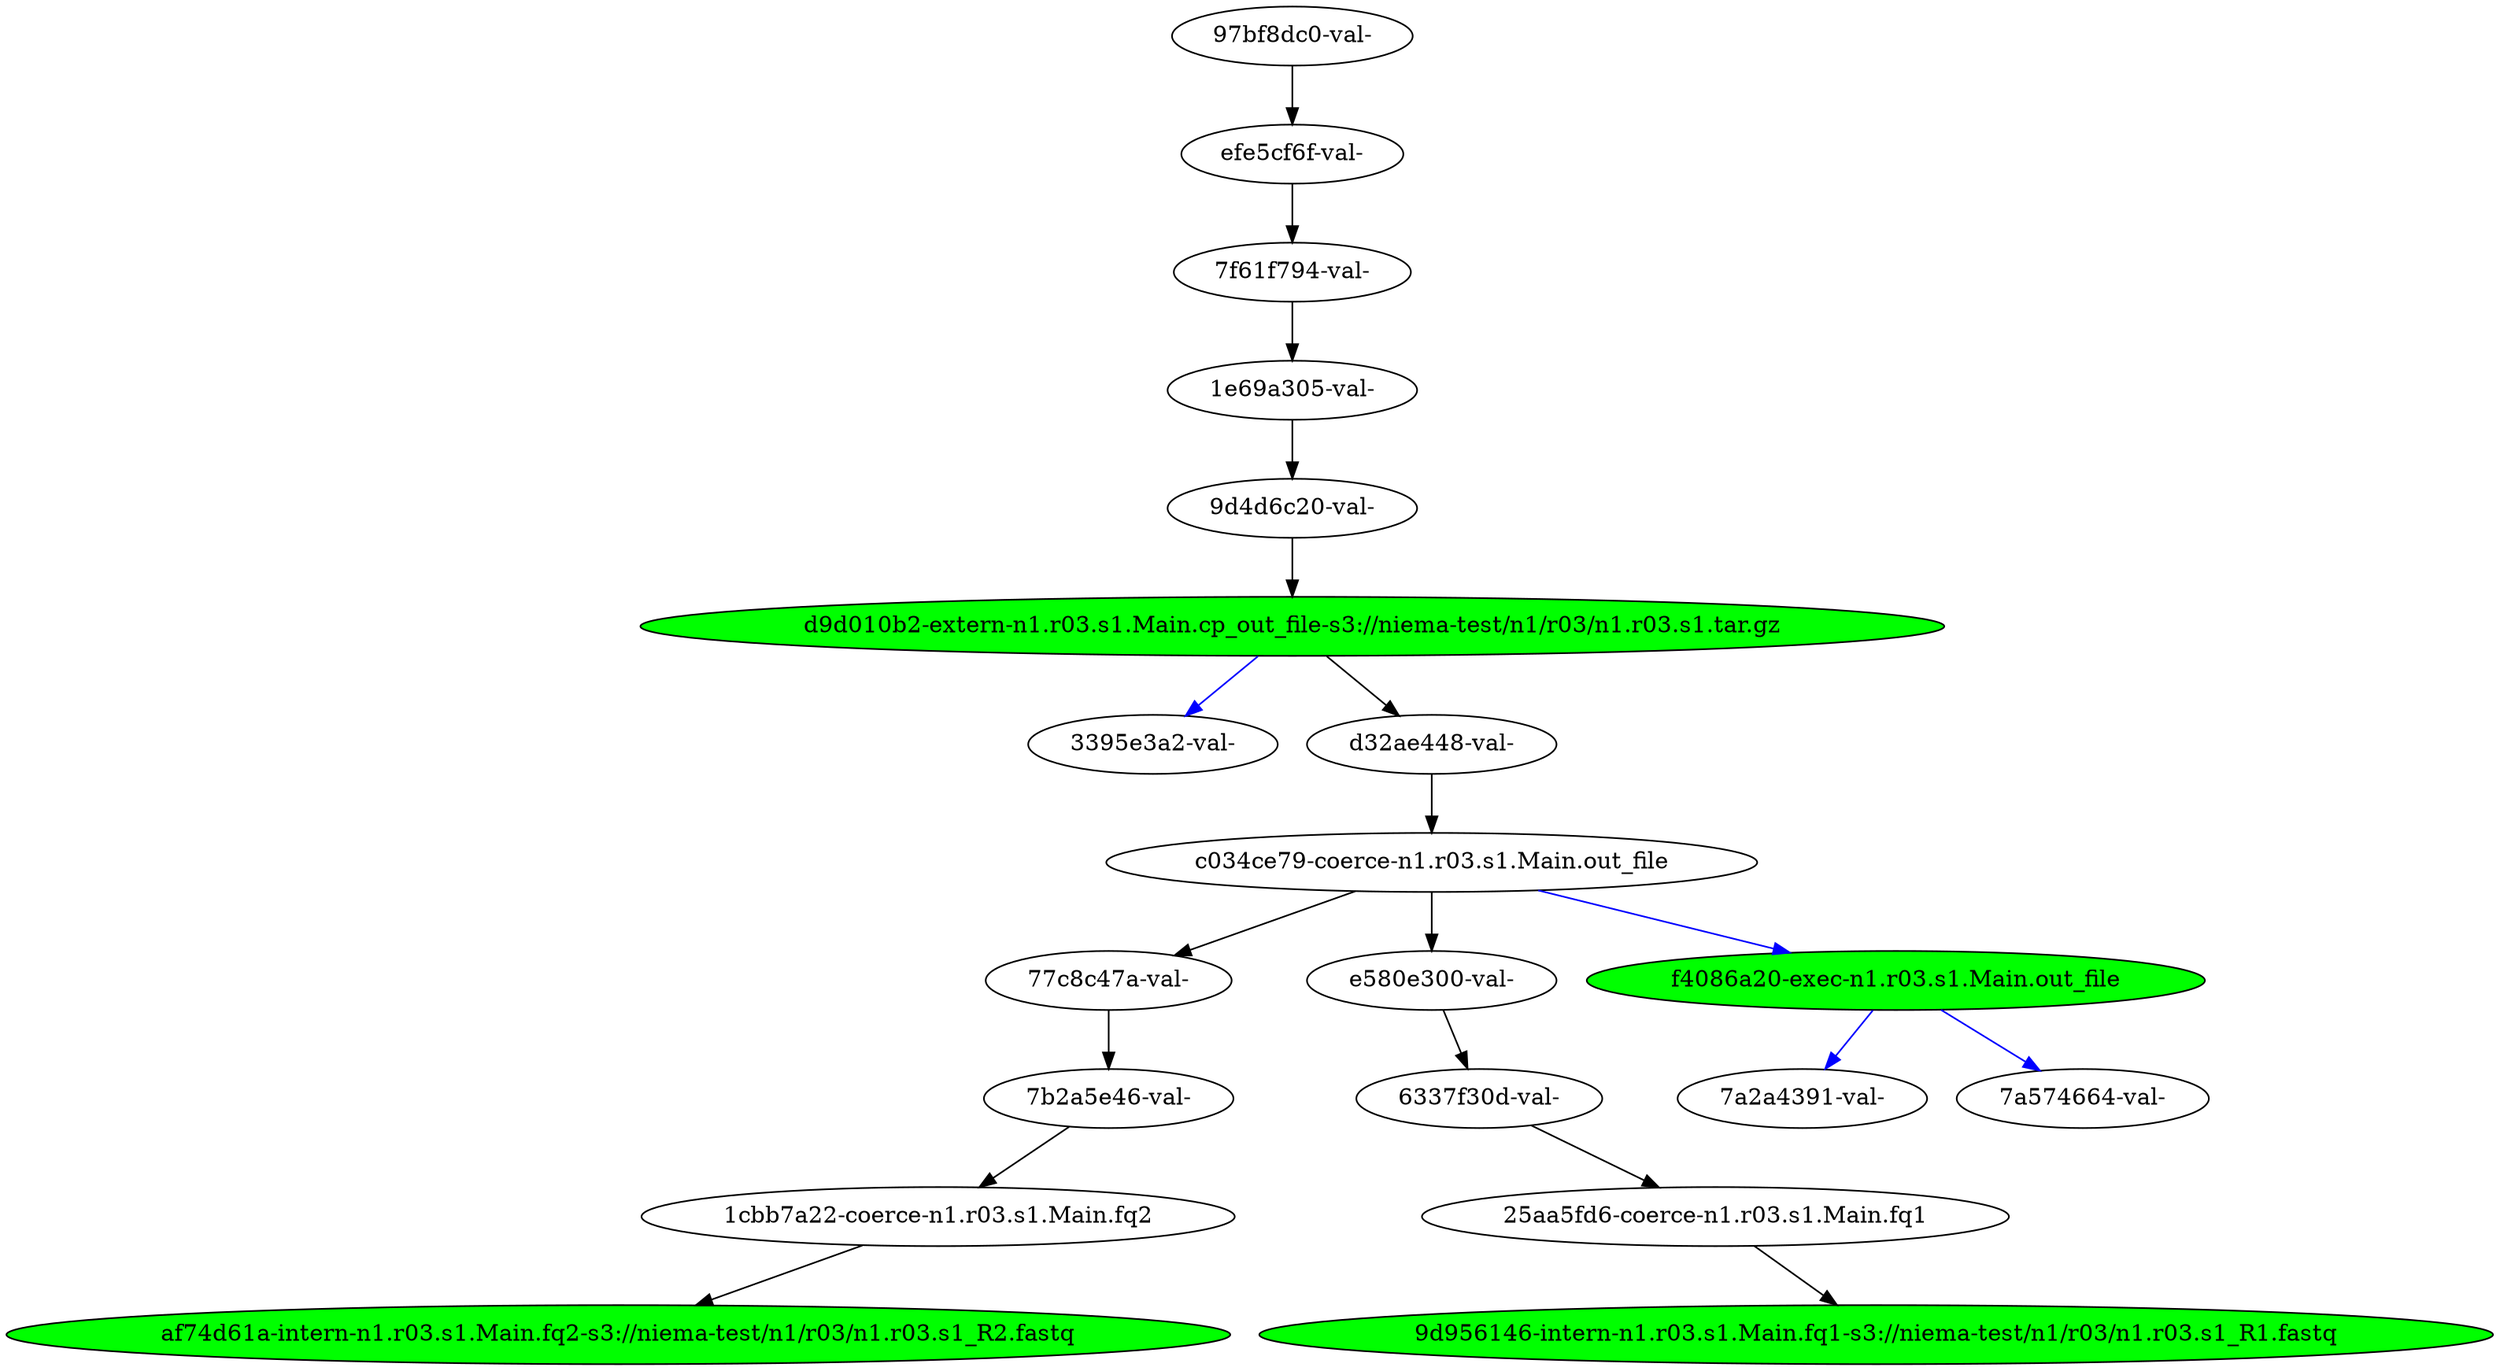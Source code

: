 strict digraph "reflow flowgraph sha256:9a659cf038d78aae3b0baef431bf0e86a55aaa01b4d09084ddd610eff769d572" {
// Node definitions.
"1cbb7a22-coerce-n1.r03.s1.Main.fq2";
"1e69a305-val-";
"25aa5fd6-coerce-n1.r03.s1.Main.fq1";
"3395e3a2-val-";
"6337f30d-val-";
"77c8c47a-val-";
"7a2a4391-val-";
"7a574664-val-";
"7b2a5e46-val-";
"7f61f794-val-";
"97bf8dc0-val-";
"9d4d6c20-val-";
"9d956146-intern-n1.r03.s1.Main.fq1-s3://niema-test/n1/r03/n1.r03.s1_R1.fastq" [
fillcolor=green
style=filled
];
"af74d61a-intern-n1.r03.s1.Main.fq2-s3://niema-test/n1/r03/n1.r03.s1_R2.fastq" [
fillcolor=green
style=filled
];
"c034ce79-coerce-n1.r03.s1.Main.out_file";
"d32ae448-val-";
"d9d010b2-extern-n1.r03.s1.Main.cp_out_file-s3://niema-test/n1/r03/n1.r03.s1.tar.gz" [
fillcolor=green
style=filled
];
"e580e300-val-";
"efe5cf6f-val-";
"f4086a20-exec-n1.r03.s1.Main.out_file" [
fillcolor=green
style=filled
];

// Edge definitions.
"1cbb7a22-coerce-n1.r03.s1.Main.fq2" -> "af74d61a-intern-n1.r03.s1.Main.fq2-s3://niema-test/n1/r03/n1.r03.s1_R2.fastq" [dynamic=false];
"1e69a305-val-" -> "9d4d6c20-val-" [dynamic=false];
"25aa5fd6-coerce-n1.r03.s1.Main.fq1" -> "9d956146-intern-n1.r03.s1.Main.fq1-s3://niema-test/n1/r03/n1.r03.s1_R1.fastq" [dynamic=false];
"6337f30d-val-" -> "25aa5fd6-coerce-n1.r03.s1.Main.fq1" [dynamic=false];
"77c8c47a-val-" -> "7b2a5e46-val-" [dynamic=false];
"7b2a5e46-val-" -> "1cbb7a22-coerce-n1.r03.s1.Main.fq2" [dynamic=false];
"7f61f794-val-" -> "1e69a305-val-" [dynamic=false];
"97bf8dc0-val-" -> "efe5cf6f-val-" [dynamic=false];
"9d4d6c20-val-" -> "d9d010b2-extern-n1.r03.s1.Main.cp_out_file-s3://niema-test/n1/r03/n1.r03.s1.tar.gz" [dynamic=false];
"c034ce79-coerce-n1.r03.s1.Main.out_file" -> "77c8c47a-val-" [dynamic=false];
"c034ce79-coerce-n1.r03.s1.Main.out_file" -> "e580e300-val-" [dynamic=false];
"c034ce79-coerce-n1.r03.s1.Main.out_file" -> "f4086a20-exec-n1.r03.s1.Main.out_file" [
dynamic=true
color=blue
];
"d32ae448-val-" -> "c034ce79-coerce-n1.r03.s1.Main.out_file" [dynamic=false];
"d9d010b2-extern-n1.r03.s1.Main.cp_out_file-s3://niema-test/n1/r03/n1.r03.s1.tar.gz" -> "3395e3a2-val-" [
dynamic=true
color=blue
];
"d9d010b2-extern-n1.r03.s1.Main.cp_out_file-s3://niema-test/n1/r03/n1.r03.s1.tar.gz" -> "d32ae448-val-" [dynamic=false];
"e580e300-val-" -> "6337f30d-val-" [dynamic=false];
"efe5cf6f-val-" -> "7f61f794-val-" [dynamic=false];
"f4086a20-exec-n1.r03.s1.Main.out_file" -> "7a2a4391-val-" [
dynamic=true
color=blue
];
"f4086a20-exec-n1.r03.s1.Main.out_file" -> "7a574664-val-" [
dynamic=true
color=blue
];
}